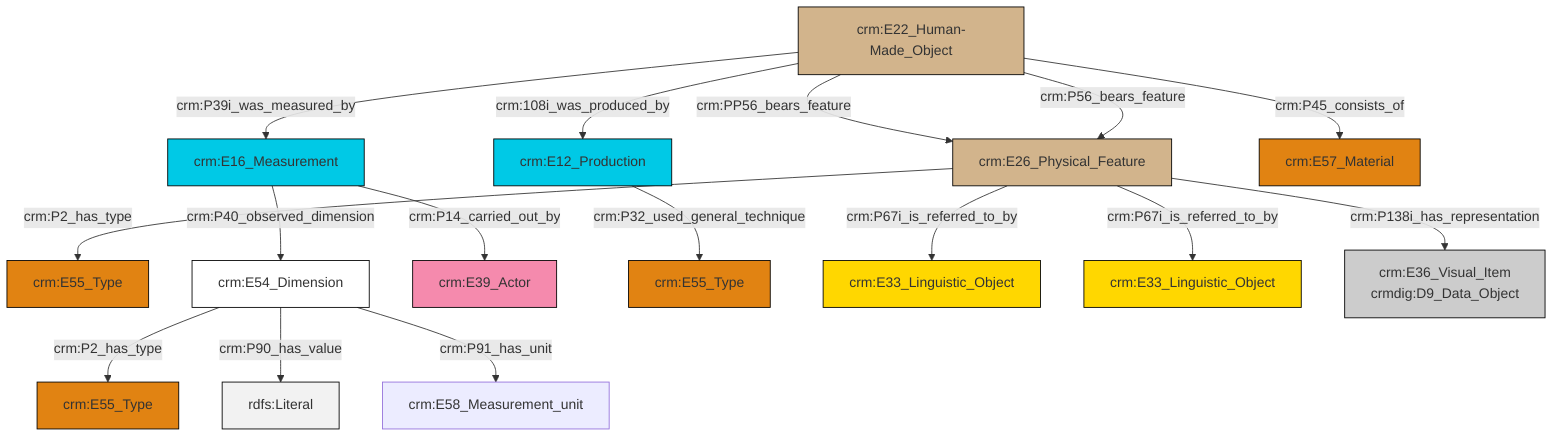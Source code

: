 graph TD
classDef Literal fill:#f2f2f2,stroke:#000000;
classDef CRM_Entity fill:#FFFFFF,stroke:#000000;
classDef Temporal_Entity fill:#00C9E6, stroke:#000000;
classDef Type fill:#E18312, stroke:#000000;
classDef Time-Span fill:#2C9C91, stroke:#000000;
classDef Appellation fill:#FFEB7F, stroke:#000000;
classDef Place fill:#008836, stroke:#000000;
classDef Persistent_Item fill:#B266B2, stroke:#000000;
classDef Conceptual_Object fill:#FFD700, stroke:#000000;
classDef Physical_Thing fill:#D2B48C, stroke:#000000;
classDef Actor fill:#f58aad, stroke:#000000;
classDef PC_Classes fill:#4ce600, stroke:#000000;
classDef Multi fill:#cccccc,stroke:#000000;

0["crm:E26_Physical_Feature"]:::Physical_Thing -->|crm:P2_has_type| 1["crm:E55_Type"]:::Type
2["crm:E16_Measurement"]:::Temporal_Entity -->|crm:P40_observed_dimension| 3["crm:E54_Dimension"]:::CRM_Entity
2["crm:E16_Measurement"]:::Temporal_Entity -->|crm:P14_carried_out_by| 5["crm:E39_Actor"]:::Actor
8["crm:E22_Human-Made_Object"]:::Physical_Thing -->|crm:PP56_bears_feature| 0["crm:E26_Physical_Feature"]:::Physical_Thing
6["crm:E12_Production"]:::Temporal_Entity -->|crm:P32_used_general_technique| 9["crm:E55_Type"]:::Type
8["crm:E22_Human-Made_Object"]:::Physical_Thing -->|crm:P39i_was_measured_by| 2["crm:E16_Measurement"]:::Temporal_Entity
0["crm:E26_Physical_Feature"]:::Physical_Thing -->|crm:P67i_is_referred_to_by| 11["crm:E33_Linguistic_Object"]:::Conceptual_Object
0["crm:E26_Physical_Feature"]:::Physical_Thing -->|crm:P67i_is_referred_to_by| 13["crm:E33_Linguistic_Object"]:::Conceptual_Object
8["crm:E22_Human-Made_Object"]:::Physical_Thing -->|crm:108i_was_produced_by| 6["crm:E12_Production"]:::Temporal_Entity
8["crm:E22_Human-Made_Object"]:::Physical_Thing -->|crm:P45_consists_of| 17["crm:E57_Material"]:::Type
3["crm:E54_Dimension"]:::CRM_Entity -->|crm:P2_has_type| 21["crm:E55_Type"]:::Type
3["crm:E54_Dimension"]:::CRM_Entity -->|crm:P90_has_value| 23[rdfs:Literal]:::Literal
0["crm:E26_Physical_Feature"]:::Physical_Thing -->|crm:P138i_has_representation| 25["crm:E36_Visual_Item<br>crmdig:D9_Data_Object"]:::Multi
8["crm:E22_Human-Made_Object"]:::Physical_Thing -->|crm:P56_bears_feature| 0["crm:E26_Physical_Feature"]:::Physical_Thing
3["crm:E54_Dimension"]:::CRM_Entity -->|crm:P91_has_unit| 15["crm:E58_Measurement_unit"]:::Default